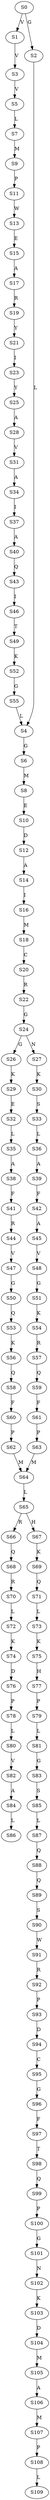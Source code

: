 strict digraph  {
	S0 -> S1 [ label = V ];
	S0 -> S2 [ label = G ];
	S1 -> S3 [ label = V ];
	S2 -> S4 [ label = L ];
	S3 -> S5 [ label = V ];
	S4 -> S6 [ label = G ];
	S5 -> S7 [ label = L ];
	S6 -> S8 [ label = M ];
	S7 -> S9 [ label = M ];
	S8 -> S10 [ label = E ];
	S9 -> S11 [ label = P ];
	S10 -> S12 [ label = D ];
	S11 -> S13 [ label = W ];
	S12 -> S14 [ label = A ];
	S13 -> S15 [ label = E ];
	S14 -> S16 [ label = I ];
	S15 -> S17 [ label = A ];
	S16 -> S18 [ label = M ];
	S17 -> S19 [ label = R ];
	S18 -> S20 [ label = C ];
	S19 -> S21 [ label = Y ];
	S20 -> S22 [ label = R ];
	S21 -> S23 [ label = I ];
	S22 -> S24 [ label = G ];
	S23 -> S25 [ label = Y ];
	S24 -> S26 [ label = G ];
	S24 -> S27 [ label = N ];
	S25 -> S28 [ label = A ];
	S26 -> S29 [ label = K ];
	S27 -> S30 [ label = K ];
	S28 -> S31 [ label = V ];
	S29 -> S32 [ label = E ];
	S30 -> S33 [ label = S ];
	S31 -> S34 [ label = A ];
	S32 -> S35 [ label = L ];
	S33 -> S36 [ label = L ];
	S34 -> S37 [ label = I ];
	S35 -> S38 [ label = A ];
	S36 -> S39 [ label = A ];
	S37 -> S40 [ label = A ];
	S38 -> S41 [ label = F ];
	S39 -> S42 [ label = F ];
	S40 -> S43 [ label = Q ];
	S41 -> S44 [ label = R ];
	S42 -> S45 [ label = A ];
	S43 -> S46 [ label = I ];
	S44 -> S47 [ label = V ];
	S45 -> S48 [ label = V ];
	S46 -> S49 [ label = T ];
	S47 -> S50 [ label = G ];
	S48 -> S51 [ label = G ];
	S49 -> S52 [ label = K ];
	S50 -> S53 [ label = Q ];
	S51 -> S54 [ label = K ];
	S52 -> S55 [ label = G ];
	S53 -> S56 [ label = K ];
	S54 -> S57 [ label = R ];
	S55 -> S4 [ label = L ];
	S56 -> S58 [ label = Q ];
	S57 -> S59 [ label = Q ];
	S58 -> S60 [ label = F ];
	S59 -> S61 [ label = F ];
	S60 -> S62 [ label = P ];
	S61 -> S63 [ label = P ];
	S62 -> S64 [ label = M ];
	S63 -> S64 [ label = M ];
	S64 -> S65 [ label = L ];
	S65 -> S66 [ label = R ];
	S65 -> S67 [ label = H ];
	S66 -> S68 [ label = Q ];
	S67 -> S69 [ label = K ];
	S68 -> S70 [ label = R ];
	S69 -> S71 [ label = Q ];
	S70 -> S72 [ label = L ];
	S71 -> S73 [ label = L ];
	S72 -> S74 [ label = K ];
	S73 -> S75 [ label = K ];
	S74 -> S76 [ label = D ];
	S75 -> S77 [ label = H ];
	S76 -> S78 [ label = P ];
	S77 -> S79 [ label = P ];
	S78 -> S80 [ label = L ];
	S79 -> S81 [ label = L ];
	S80 -> S82 [ label = V ];
	S81 -> S83 [ label = G ];
	S82 -> S84 [ label = A ];
	S83 -> S85 [ label = S ];
	S84 -> S86 [ label = L ];
	S85 -> S87 [ label = L ];
	S87 -> S88 [ label = Q ];
	S88 -> S89 [ label = Q ];
	S89 -> S90 [ label = S ];
	S90 -> S91 [ label = W ];
	S91 -> S92 [ label = R ];
	S92 -> S93 [ label = P ];
	S93 -> S94 [ label = D ];
	S94 -> S95 [ label = C ];
	S95 -> S96 [ label = G ];
	S96 -> S97 [ label = F ];
	S97 -> S98 [ label = T ];
	S98 -> S99 [ label = Q ];
	S99 -> S100 [ label = P ];
	S100 -> S101 [ label = G ];
	S101 -> S102 [ label = N ];
	S102 -> S103 [ label = K ];
	S103 -> S104 [ label = D ];
	S104 -> S105 [ label = M ];
	S105 -> S106 [ label = A ];
	S106 -> S107 [ label = M ];
	S107 -> S108 [ label = P ];
	S108 -> S109 [ label = L ];
}
